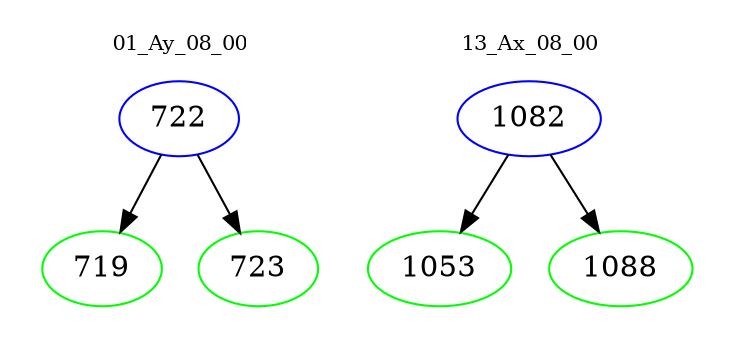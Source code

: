 digraph{
subgraph cluster_0 {
color = white
label = "01_Ay_08_00";
fontsize=10;
T0_722 [label="722", color="blue"]
T0_722 -> T0_719 [color="black"]
T0_719 [label="719", color="green"]
T0_722 -> T0_723 [color="black"]
T0_723 [label="723", color="green"]
}
subgraph cluster_1 {
color = white
label = "13_Ax_08_00";
fontsize=10;
T1_1082 [label="1082", color="blue"]
T1_1082 -> T1_1053 [color="black"]
T1_1053 [label="1053", color="green"]
T1_1082 -> T1_1088 [color="black"]
T1_1088 [label="1088", color="green"]
}
}
